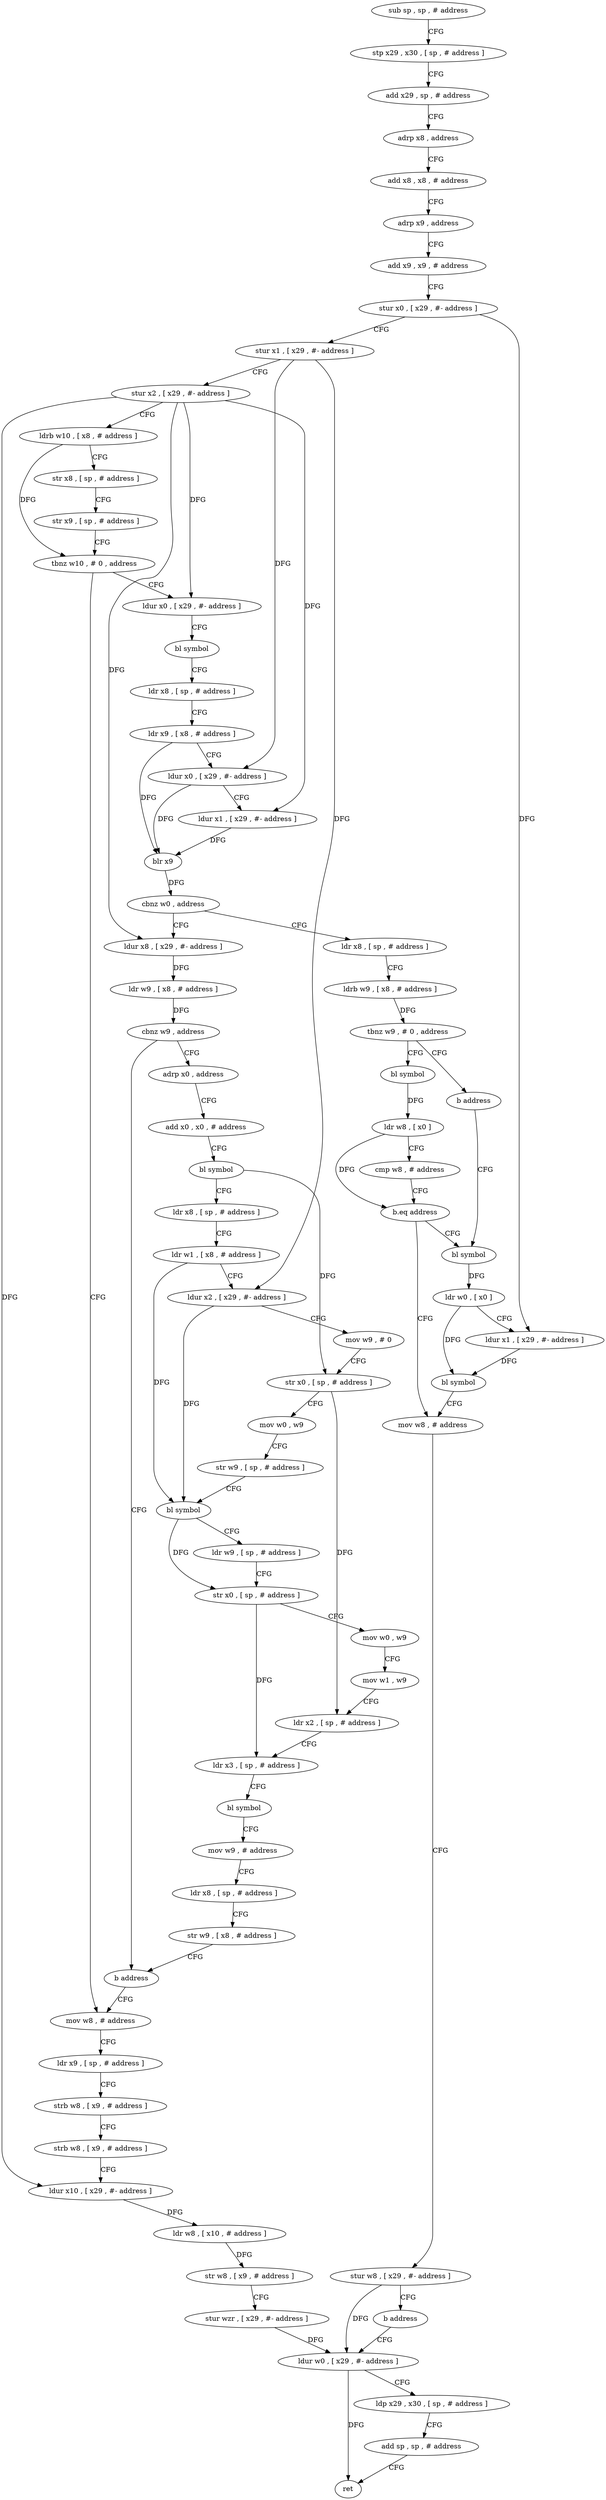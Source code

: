 digraph "func" {
"4244560" [label = "sub sp , sp , # address" ]
"4244564" [label = "stp x29 , x30 , [ sp , # address ]" ]
"4244568" [label = "add x29 , sp , # address" ]
"4244572" [label = "adrp x8 , address" ]
"4244576" [label = "add x8 , x8 , # address" ]
"4244580" [label = "adrp x9 , address" ]
"4244584" [label = "add x9 , x9 , # address" ]
"4244588" [label = "stur x0 , [ x29 , #- address ]" ]
"4244592" [label = "stur x1 , [ x29 , #- address ]" ]
"4244596" [label = "stur x2 , [ x29 , #- address ]" ]
"4244600" [label = "ldrb w10 , [ x8 , # address ]" ]
"4244604" [label = "str x8 , [ sp , # address ]" ]
"4244608" [label = "str x9 , [ sp , # address ]" ]
"4244612" [label = "tbnz w10 , # 0 , address" ]
"4244808" [label = "mov w8 , # address" ]
"4244616" [label = "ldur x0 , [ x29 , #- address ]" ]
"4244812" [label = "ldr x9 , [ sp , # address ]" ]
"4244816" [label = "strb w8 , [ x9 , # address ]" ]
"4244820" [label = "strb w8 , [ x9 , # address ]" ]
"4244824" [label = "ldur x10 , [ x29 , #- address ]" ]
"4244828" [label = "ldr w8 , [ x10 , # address ]" ]
"4244832" [label = "str w8 , [ x9 , # address ]" ]
"4244836" [label = "stur wzr , [ x29 , #- address ]" ]
"4244840" [label = "ldur w0 , [ x29 , #- address ]" ]
"4244620" [label = "bl symbol" ]
"4244624" [label = "ldr x8 , [ sp , # address ]" ]
"4244628" [label = "ldr x9 , [ x8 , # address ]" ]
"4244632" [label = "ldur x0 , [ x29 , #- address ]" ]
"4244636" [label = "ldur x1 , [ x29 , #- address ]" ]
"4244640" [label = "blr x9" ]
"4244644" [label = "cbnz w0 , address" ]
"4244748" [label = "ldr x8 , [ sp , # address ]" ]
"4244648" [label = "ldur x8 , [ x29 , #- address ]" ]
"4244752" [label = "ldrb w9 , [ x8 , # address ]" ]
"4244756" [label = "tbnz w9 , # 0 , address" ]
"4244764" [label = "bl symbol" ]
"4244760" [label = "b address" ]
"4244652" [label = "ldr w9 , [ x8 , # address ]" ]
"4244656" [label = "cbnz w9 , address" ]
"4244744" [label = "b address" ]
"4244660" [label = "adrp x0 , address" ]
"4244768" [label = "ldr w8 , [ x0 ]" ]
"4244772" [label = "cmp w8 , # address" ]
"4244776" [label = "b.eq address" ]
"4244796" [label = "mov w8 , # address" ]
"4244780" [label = "bl symbol" ]
"4244664" [label = "add x0 , x0 , # address" ]
"4244668" [label = "bl symbol" ]
"4244672" [label = "ldr x8 , [ sp , # address ]" ]
"4244676" [label = "ldr w1 , [ x8 , # address ]" ]
"4244680" [label = "ldur x2 , [ x29 , #- address ]" ]
"4244684" [label = "mov w9 , # 0" ]
"4244688" [label = "str x0 , [ sp , # address ]" ]
"4244692" [label = "mov w0 , w9" ]
"4244696" [label = "str w9 , [ sp , # address ]" ]
"4244700" [label = "bl symbol" ]
"4244704" [label = "ldr w9 , [ sp , # address ]" ]
"4244708" [label = "str x0 , [ sp , # address ]" ]
"4244712" [label = "mov w0 , w9" ]
"4244716" [label = "mov w1 , w9" ]
"4244720" [label = "ldr x2 , [ sp , # address ]" ]
"4244724" [label = "ldr x3 , [ sp , # address ]" ]
"4244728" [label = "bl symbol" ]
"4244732" [label = "mov w9 , # address" ]
"4244736" [label = "ldr x8 , [ sp , # address ]" ]
"4244740" [label = "str w9 , [ x8 , # address ]" ]
"4244800" [label = "stur w8 , [ x29 , #- address ]" ]
"4244804" [label = "b address" ]
"4244784" [label = "ldr w0 , [ x0 ]" ]
"4244788" [label = "ldur x1 , [ x29 , #- address ]" ]
"4244792" [label = "bl symbol" ]
"4244844" [label = "ldp x29 , x30 , [ sp , # address ]" ]
"4244848" [label = "add sp , sp , # address" ]
"4244852" [label = "ret" ]
"4244560" -> "4244564" [ label = "CFG" ]
"4244564" -> "4244568" [ label = "CFG" ]
"4244568" -> "4244572" [ label = "CFG" ]
"4244572" -> "4244576" [ label = "CFG" ]
"4244576" -> "4244580" [ label = "CFG" ]
"4244580" -> "4244584" [ label = "CFG" ]
"4244584" -> "4244588" [ label = "CFG" ]
"4244588" -> "4244592" [ label = "CFG" ]
"4244588" -> "4244788" [ label = "DFG" ]
"4244592" -> "4244596" [ label = "CFG" ]
"4244592" -> "4244632" [ label = "DFG" ]
"4244592" -> "4244680" [ label = "DFG" ]
"4244596" -> "4244600" [ label = "CFG" ]
"4244596" -> "4244824" [ label = "DFG" ]
"4244596" -> "4244616" [ label = "DFG" ]
"4244596" -> "4244636" [ label = "DFG" ]
"4244596" -> "4244648" [ label = "DFG" ]
"4244600" -> "4244604" [ label = "CFG" ]
"4244600" -> "4244612" [ label = "DFG" ]
"4244604" -> "4244608" [ label = "CFG" ]
"4244608" -> "4244612" [ label = "CFG" ]
"4244612" -> "4244808" [ label = "CFG" ]
"4244612" -> "4244616" [ label = "CFG" ]
"4244808" -> "4244812" [ label = "CFG" ]
"4244616" -> "4244620" [ label = "CFG" ]
"4244812" -> "4244816" [ label = "CFG" ]
"4244816" -> "4244820" [ label = "CFG" ]
"4244820" -> "4244824" [ label = "CFG" ]
"4244824" -> "4244828" [ label = "DFG" ]
"4244828" -> "4244832" [ label = "DFG" ]
"4244832" -> "4244836" [ label = "CFG" ]
"4244836" -> "4244840" [ label = "DFG" ]
"4244840" -> "4244844" [ label = "CFG" ]
"4244840" -> "4244852" [ label = "DFG" ]
"4244620" -> "4244624" [ label = "CFG" ]
"4244624" -> "4244628" [ label = "CFG" ]
"4244628" -> "4244632" [ label = "CFG" ]
"4244628" -> "4244640" [ label = "DFG" ]
"4244632" -> "4244636" [ label = "CFG" ]
"4244632" -> "4244640" [ label = "DFG" ]
"4244636" -> "4244640" [ label = "DFG" ]
"4244640" -> "4244644" [ label = "DFG" ]
"4244644" -> "4244748" [ label = "CFG" ]
"4244644" -> "4244648" [ label = "CFG" ]
"4244748" -> "4244752" [ label = "CFG" ]
"4244648" -> "4244652" [ label = "DFG" ]
"4244752" -> "4244756" [ label = "DFG" ]
"4244756" -> "4244764" [ label = "CFG" ]
"4244756" -> "4244760" [ label = "CFG" ]
"4244764" -> "4244768" [ label = "DFG" ]
"4244760" -> "4244780" [ label = "CFG" ]
"4244652" -> "4244656" [ label = "DFG" ]
"4244656" -> "4244744" [ label = "CFG" ]
"4244656" -> "4244660" [ label = "CFG" ]
"4244744" -> "4244808" [ label = "CFG" ]
"4244660" -> "4244664" [ label = "CFG" ]
"4244768" -> "4244772" [ label = "CFG" ]
"4244768" -> "4244776" [ label = "DFG" ]
"4244772" -> "4244776" [ label = "CFG" ]
"4244776" -> "4244796" [ label = "CFG" ]
"4244776" -> "4244780" [ label = "CFG" ]
"4244796" -> "4244800" [ label = "CFG" ]
"4244780" -> "4244784" [ label = "DFG" ]
"4244664" -> "4244668" [ label = "CFG" ]
"4244668" -> "4244672" [ label = "CFG" ]
"4244668" -> "4244688" [ label = "DFG" ]
"4244672" -> "4244676" [ label = "CFG" ]
"4244676" -> "4244680" [ label = "CFG" ]
"4244676" -> "4244700" [ label = "DFG" ]
"4244680" -> "4244684" [ label = "CFG" ]
"4244680" -> "4244700" [ label = "DFG" ]
"4244684" -> "4244688" [ label = "CFG" ]
"4244688" -> "4244692" [ label = "CFG" ]
"4244688" -> "4244720" [ label = "DFG" ]
"4244692" -> "4244696" [ label = "CFG" ]
"4244696" -> "4244700" [ label = "CFG" ]
"4244700" -> "4244704" [ label = "CFG" ]
"4244700" -> "4244708" [ label = "DFG" ]
"4244704" -> "4244708" [ label = "CFG" ]
"4244708" -> "4244712" [ label = "CFG" ]
"4244708" -> "4244724" [ label = "DFG" ]
"4244712" -> "4244716" [ label = "CFG" ]
"4244716" -> "4244720" [ label = "CFG" ]
"4244720" -> "4244724" [ label = "CFG" ]
"4244724" -> "4244728" [ label = "CFG" ]
"4244728" -> "4244732" [ label = "CFG" ]
"4244732" -> "4244736" [ label = "CFG" ]
"4244736" -> "4244740" [ label = "CFG" ]
"4244740" -> "4244744" [ label = "CFG" ]
"4244800" -> "4244804" [ label = "CFG" ]
"4244800" -> "4244840" [ label = "DFG" ]
"4244804" -> "4244840" [ label = "CFG" ]
"4244784" -> "4244788" [ label = "CFG" ]
"4244784" -> "4244792" [ label = "DFG" ]
"4244788" -> "4244792" [ label = "DFG" ]
"4244792" -> "4244796" [ label = "CFG" ]
"4244844" -> "4244848" [ label = "CFG" ]
"4244848" -> "4244852" [ label = "CFG" ]
}
